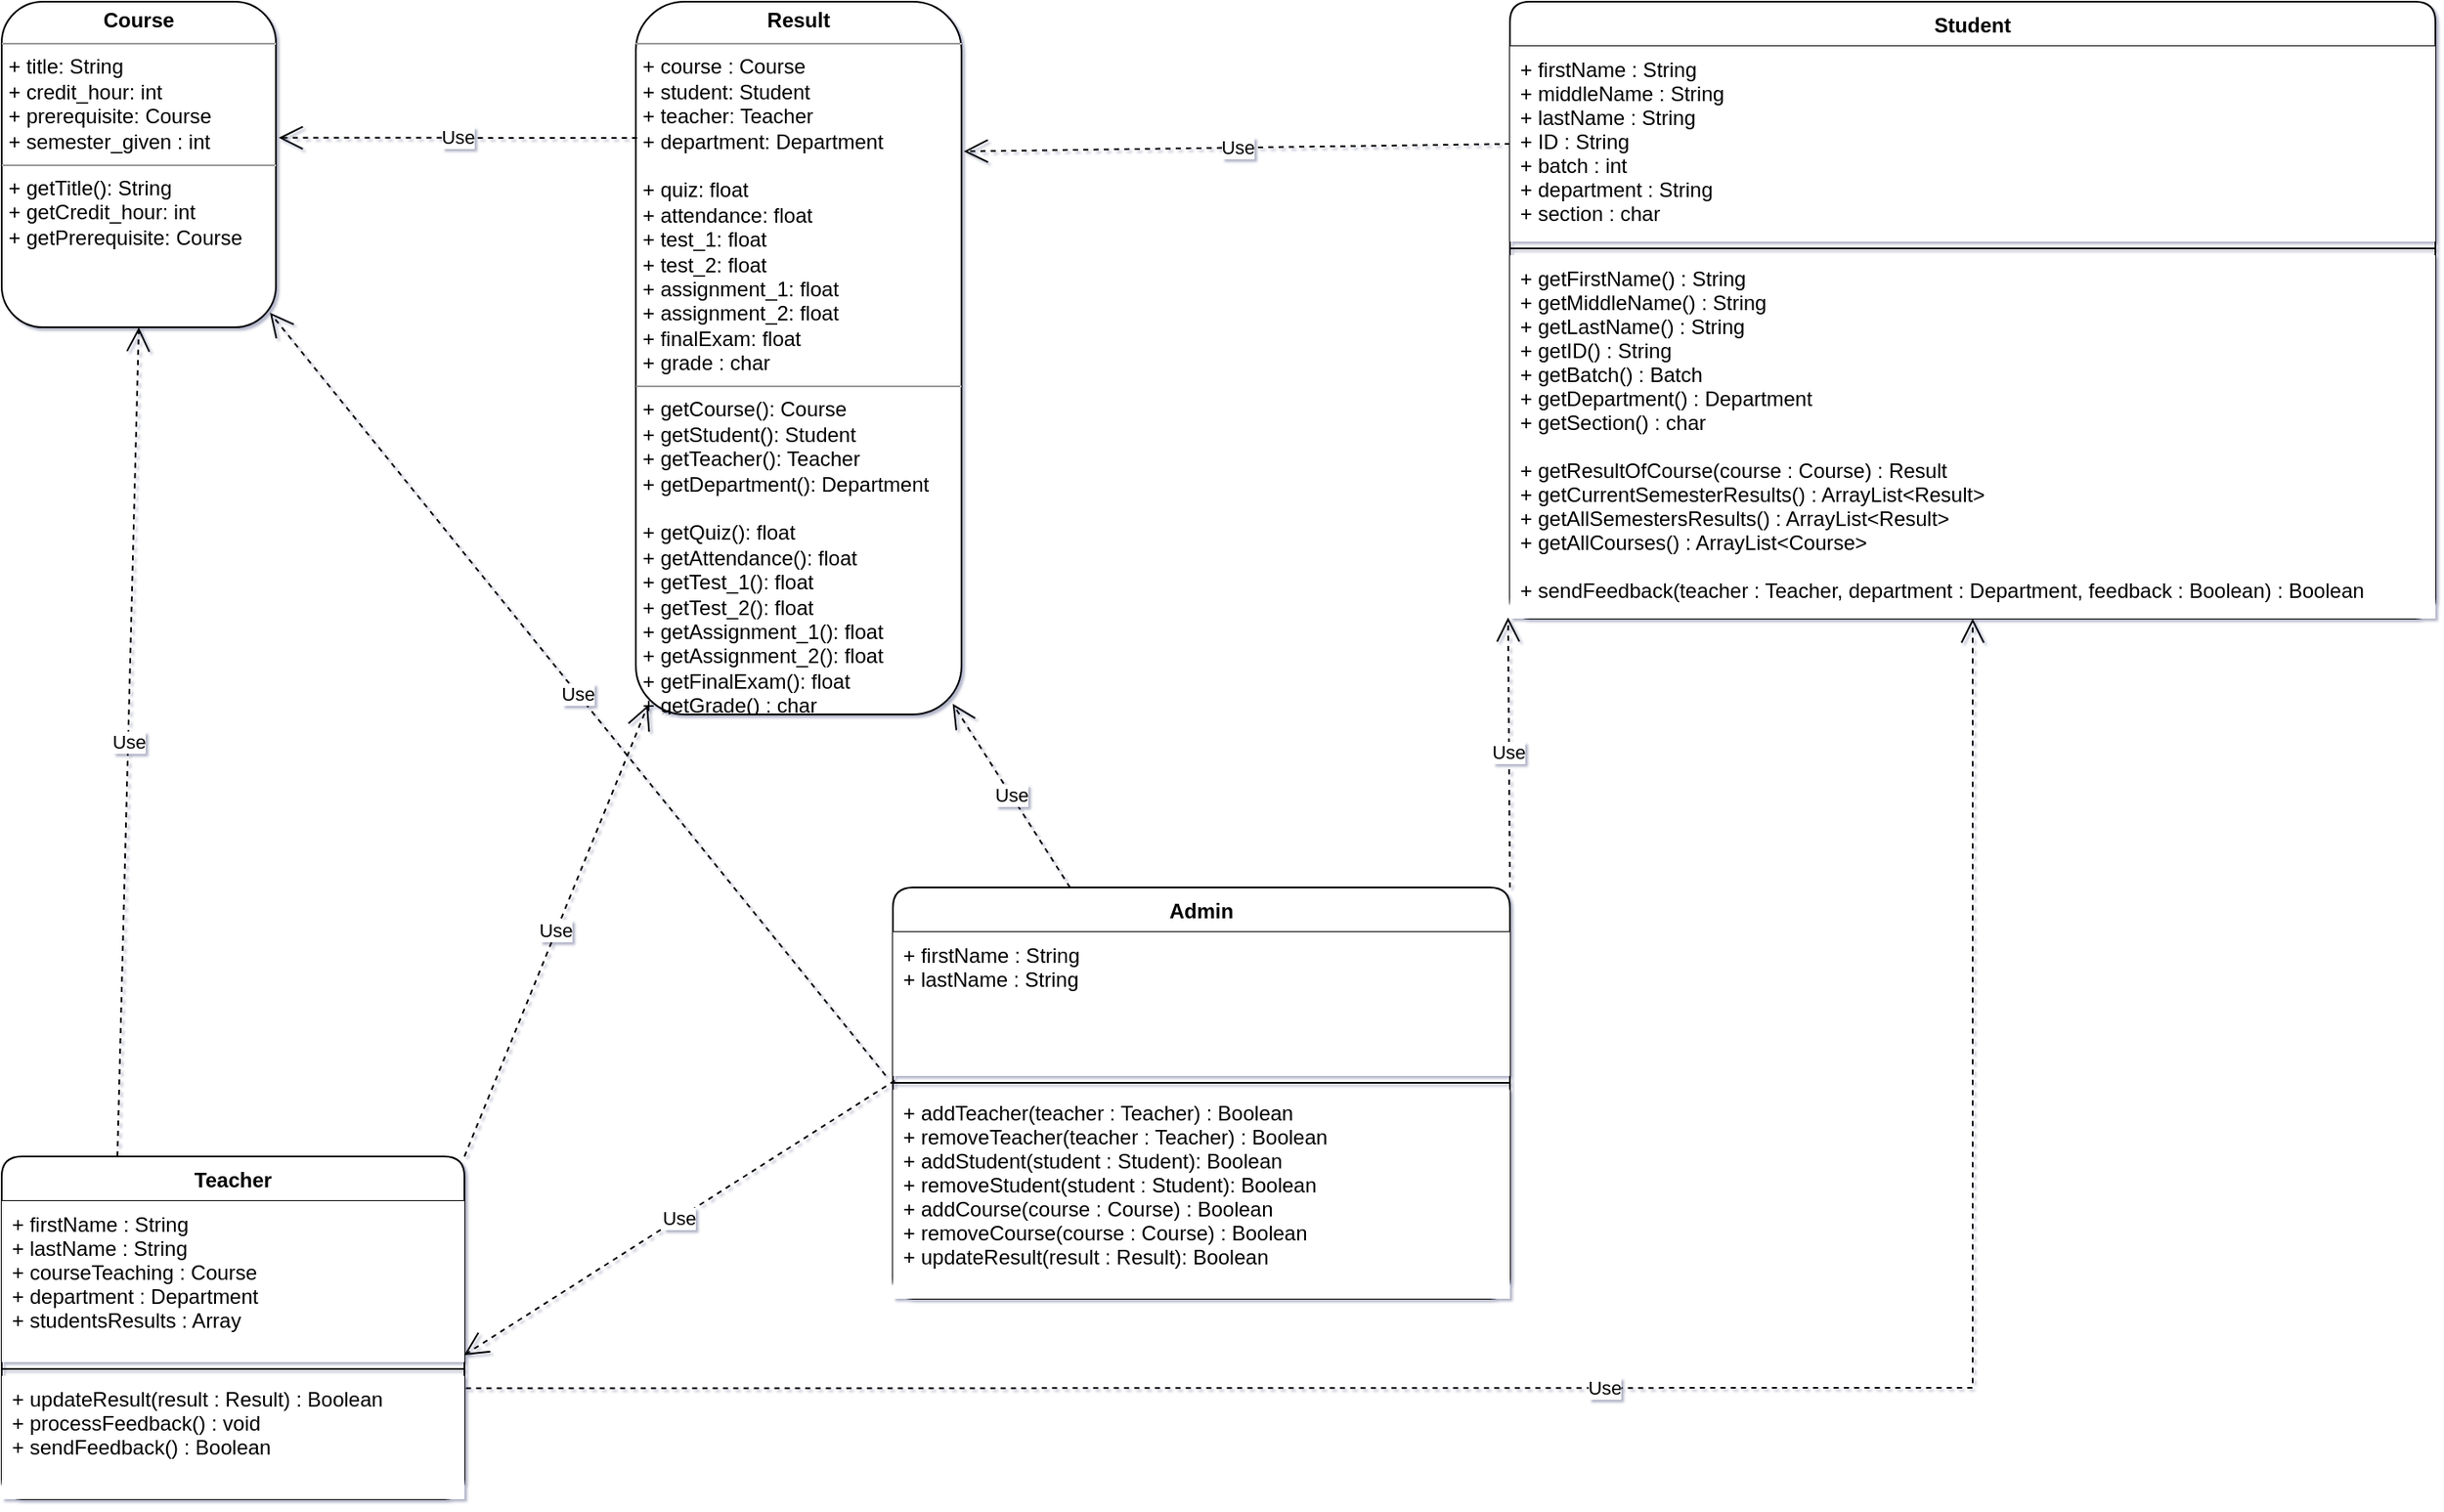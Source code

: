 <mxfile version="16.1.2" type="device"><diagram id="C5RBs43oDa-KdzZeNtuy" name="Page-1"><mxGraphModel dx="1579" dy="876" grid="1" gridSize="10" guides="1" tooltips="1" connect="1" arrows="1" fold="1" page="1" pageScale="1" pageWidth="3300" pageHeight="2339" math="0" shadow="1"><root><mxCell id="WIyWlLk6GJQsqaUBKTNV-0"/><mxCell id="WIyWlLk6GJQsqaUBKTNV-1" parent="WIyWlLk6GJQsqaUBKTNV-0"/><mxCell id="p3HKXrIb-IEyJGkQcTqr-4" value="&lt;p style=&quot;margin: 0px ; margin-top: 4px ; text-align: center&quot;&gt;&lt;b&gt;Course&lt;/b&gt;&lt;/p&gt;&lt;hr size=&quot;1&quot;&gt;&lt;p style=&quot;margin: 0px ; margin-left: 4px&quot;&gt;+ title: String&lt;/p&gt;&lt;p style=&quot;margin: 0px ; margin-left: 4px&quot;&gt;+ credit_hour: int&lt;/p&gt;&lt;p style=&quot;margin: 0px ; margin-left: 4px&quot;&gt;+ prerequisite: Course&lt;/p&gt;&lt;p style=&quot;margin: 0px ; margin-left: 4px&quot;&gt;+ semester_given : int&lt;/p&gt;&lt;hr size=&quot;1&quot;&gt;&lt;p style=&quot;margin: 0px ; margin-left: 4px&quot;&gt;+ getTitle()&lt;span&gt;: String&lt;/span&gt;&lt;/p&gt;&lt;p style=&quot;margin: 0px ; margin-left: 4px&quot;&gt;&lt;span&gt;+ getCredit_hour: int&lt;/span&gt;&lt;/p&gt;&lt;p style=&quot;margin: 0px ; margin-left: 4px&quot;&gt;&lt;span&gt;+ getPrerequisite: Course&lt;/span&gt;&lt;/p&gt;" style="verticalAlign=top;align=left;overflow=fill;fontSize=12;fontFamily=Helvetica;html=1;rounded=1;" parent="WIyWlLk6GJQsqaUBKTNV-1" vertex="1"><mxGeometry x="945" y="733" width="160" height="190" as="geometry"/></mxCell><mxCell id="p3HKXrIb-IEyJGkQcTqr-7" value="&lt;p style=&quot;margin: 0px ; margin-top: 4px ; text-align: center&quot;&gt;&lt;b&gt;Result&lt;/b&gt;&lt;/p&gt;&lt;hr size=&quot;1&quot;&gt;&lt;p style=&quot;margin: 0px ; margin-left: 4px&quot;&gt;+ course&amp;nbsp;&lt;span&gt;: Course&lt;/span&gt;&lt;/p&gt;&lt;p style=&quot;margin: 0px 0px 0px 4px&quot;&gt;+ student: Student&lt;/p&gt;&lt;p style=&quot;margin: 0px 0px 0px 4px&quot;&gt;+ teacher: Teacher&lt;/p&gt;&lt;p style=&quot;margin: 0px 0px 0px 4px&quot;&gt;+ department: Department&lt;/p&gt;&lt;p style=&quot;margin: 0px 0px 0px 4px&quot;&gt;&lt;br&gt;&lt;/p&gt;&lt;p style=&quot;margin: 0px ; margin-left: 4px&quot;&gt;&lt;span&gt;+ quiz: float&lt;/span&gt;&lt;/p&gt;&lt;p style=&quot;margin: 0px ; margin-left: 4px&quot;&gt;&lt;span&gt;+ attendance: float&lt;/span&gt;&lt;/p&gt;&lt;p style=&quot;margin: 0px ; margin-left: 4px&quot;&gt;+ test_1: float&lt;/p&gt;&lt;p style=&quot;margin: 0px ; margin-left: 4px&quot;&gt;+ test_2: float&lt;/p&gt;&lt;p style=&quot;margin: 0px ; margin-left: 4px&quot;&gt;+ assignment_1: float&lt;/p&gt;&lt;p style=&quot;margin: 0px ; margin-left: 4px&quot;&gt;+ assignment_2: float&lt;/p&gt;&lt;p style=&quot;margin: 0px ; margin-left: 4px&quot;&gt;+ finalExam: float&lt;/p&gt;&lt;p style=&quot;margin: 0px ; margin-left: 4px&quot;&gt;+ grade : char&lt;/p&gt;&lt;hr size=&quot;1&quot;&gt;&lt;p style=&quot;margin: 0px ; margin-left: 4px&quot;&gt;+ getCourse(): Course&lt;/p&gt;&lt;p style=&quot;margin: 0px ; margin-left: 4px&quot;&gt;+ getStudent(): Student&lt;/p&gt;&lt;p style=&quot;margin: 0px ; margin-left: 4px&quot;&gt;+ getTeacher(): Teacher&lt;/p&gt;&lt;p style=&quot;margin: 0px ; margin-left: 4px&quot;&gt;+ getDepartment(): Department&lt;/p&gt;&lt;p style=&quot;margin: 0px ; margin-left: 4px&quot;&gt;&lt;br&gt;&lt;/p&gt;&lt;p style=&quot;margin: 0px 0px 0px 4px&quot;&gt;+ getQuiz(): float&lt;/p&gt;&lt;p style=&quot;margin: 0px 0px 0px 4px&quot;&gt;+ getAttendance(): float&lt;/p&gt;&lt;p style=&quot;margin: 0px 0px 0px 4px&quot;&gt;+ getTest_1(): float&lt;/p&gt;&lt;p style=&quot;margin: 0px 0px 0px 4px&quot;&gt;+ getTest_2(): float&lt;/p&gt;&lt;p style=&quot;margin: 0px 0px 0px 4px&quot;&gt;+ getAssignment_1(): float&lt;/p&gt;&lt;p style=&quot;margin: 0px 0px 0px 4px&quot;&gt;+ getAssignment_2(): float&lt;/p&gt;&lt;p style=&quot;margin: 0px 0px 0px 4px&quot;&gt;+ getFinalExam(): float&lt;/p&gt;&lt;p style=&quot;margin: 0px 0px 0px 4px&quot;&gt;+ getGrade() : char&lt;/p&gt;&lt;div&gt;&lt;br&gt;&lt;/div&gt;" style="verticalAlign=top;align=left;overflow=fill;fontSize=12;fontFamily=Helvetica;html=1;rounded=1;" parent="WIyWlLk6GJQsqaUBKTNV-1" vertex="1"><mxGeometry x="1315" y="733" width="190" height="416" as="geometry"/></mxCell><mxCell id="p3HKXrIb-IEyJGkQcTqr-14" value="Student" style="swimlane;fontStyle=1;align=center;verticalAlign=top;childLayout=stackLayout;horizontal=1;startSize=26;horizontalStack=0;resizeParent=1;resizeParentMax=0;resizeLast=0;collapsible=1;marginBottom=0;rounded=1;" parent="WIyWlLk6GJQsqaUBKTNV-1" vertex="1"><mxGeometry x="1825" y="733" width="540" height="360" as="geometry"><mxRectangle x="600" y="84" width="80" height="26" as="alternateBounds"/></mxGeometry></mxCell><mxCell id="p3HKXrIb-IEyJGkQcTqr-15" value="+ firstName : String&#10;+ middleName : String&#10;+ lastName : String&#10;+ ID : String&#10;+ batch : int&#10;+ department : String&#10;+ section : char&#10;" style="text;align=left;verticalAlign=top;spacingLeft=4;spacingRight=4;overflow=hidden;rotatable=0;points=[[0,0.5],[1,0.5]];portConstraint=eastwest;fillColor=default;" parent="p3HKXrIb-IEyJGkQcTqr-14" vertex="1"><mxGeometry y="26" width="540" height="114" as="geometry"/></mxCell><mxCell id="p3HKXrIb-IEyJGkQcTqr-16" value="" style="line;strokeWidth=1;fillColor=none;align=left;verticalAlign=middle;spacingTop=-1;spacingLeft=3;spacingRight=3;rotatable=0;labelPosition=right;points=[];portConstraint=eastwest;" parent="p3HKXrIb-IEyJGkQcTqr-14" vertex="1"><mxGeometry y="140" width="540" height="8" as="geometry"/></mxCell><mxCell id="p3HKXrIb-IEyJGkQcTqr-17" value="+ getFirstName() : String&#10;+ getMiddleName() : String&#10;+ getLastName() : String&#10;+ getID() : String&#10;+ getBatch() : Batch&#10;+ getDepartment() : Department&#10;+ getSection() : char&#10;&#10;+ getResultOfCourse(course : Course) : Result&#10;+ getCurrentSemesterResults() : ArrayList&lt;Result&gt;&#10;+ getAllSemestersResults() : ArrayList&lt;Result&gt;&#10;+ getAllCourses() : ArrayList&lt;Course&gt;&#10;&#10;+ sendFeedback(teacher : Teacher, department : Department, feedback : Boolean) : Boolean" style="text;strokeColor=none;fillColor=default;align=left;verticalAlign=top;spacingLeft=4;spacingRight=4;overflow=hidden;rotatable=0;points=[[0,0.5],[1,0.5]];portConstraint=eastwest;" parent="p3HKXrIb-IEyJGkQcTqr-14" vertex="1"><mxGeometry y="148" width="540" height="212" as="geometry"/></mxCell><mxCell id="p3HKXrIb-IEyJGkQcTqr-20" value="Teacher" style="swimlane;fontStyle=1;align=center;verticalAlign=top;childLayout=stackLayout;horizontal=1;startSize=26;horizontalStack=0;resizeParent=1;resizeParentMax=0;resizeLast=0;collapsible=1;marginBottom=0;rounded=1;" parent="WIyWlLk6GJQsqaUBKTNV-1" vertex="1"><mxGeometry x="945" y="1407" width="270" height="200" as="geometry"/></mxCell><object label="+ firstName : String&#10;+ lastName : String&#10;+ courseTeaching : Course&#10;+ department : Department&#10;+ studentsResults : Array" x="asdfasdf" id="p3HKXrIb-IEyJGkQcTqr-21"><mxCell style="text;strokeColor=none;fillColor=default;align=left;verticalAlign=top;spacingLeft=4;spacingRight=4;overflow=hidden;rotatable=0;points=[[0,0.5],[1,0.5]];portConstraint=eastwest;gradientColor=none;" parent="p3HKXrIb-IEyJGkQcTqr-20" vertex="1"><mxGeometry y="26" width="270" height="94" as="geometry"/></mxCell></object><mxCell id="p3HKXrIb-IEyJGkQcTqr-22" value="" style="line;strokeWidth=1;fillColor=none;align=left;verticalAlign=middle;spacingTop=-1;spacingLeft=3;spacingRight=3;rotatable=0;labelPosition=right;points=[];portConstraint=eastwest;" parent="p3HKXrIb-IEyJGkQcTqr-20" vertex="1"><mxGeometry y="120" width="270" height="8" as="geometry"/></mxCell><mxCell id="p3HKXrIb-IEyJGkQcTqr-23" value="+ updateResult(result : Result) : Boolean&#10;+ processFeedback() : void&#10;+ sendFeedback() : Boolean" style="text;strokeColor=none;fillColor=default;align=left;verticalAlign=top;spacingLeft=4;spacingRight=4;overflow=hidden;rotatable=0;points=[[0,0.5],[1,0.5]];portConstraint=eastwest;gradientColor=none;" parent="p3HKXrIb-IEyJGkQcTqr-20" vertex="1"><mxGeometry y="128" width="270" height="72" as="geometry"/></mxCell><mxCell id="p3HKXrIb-IEyJGkQcTqr-28" value="Admin" style="swimlane;fontStyle=1;align=center;verticalAlign=top;childLayout=stackLayout;horizontal=1;startSize=26;horizontalStack=0;resizeParent=1;resizeParentMax=0;resizeLast=0;collapsible=1;marginBottom=0;rounded=1;" parent="WIyWlLk6GJQsqaUBKTNV-1" vertex="1"><mxGeometry x="1465" y="1250" width="360" height="240" as="geometry"/></mxCell><mxCell id="p3HKXrIb-IEyJGkQcTqr-29" value="+ firstName : String&#10;+ lastName : String&#10;" style="text;strokeColor=none;fillColor=default;align=left;verticalAlign=top;spacingLeft=4;spacingRight=4;overflow=hidden;rotatable=0;points=[[0,0.5],[1,0.5]];portConstraint=eastwest;" parent="p3HKXrIb-IEyJGkQcTqr-28" vertex="1"><mxGeometry y="26" width="360" height="84" as="geometry"/></mxCell><mxCell id="p3HKXrIb-IEyJGkQcTqr-30" value="" style="line;strokeWidth=1;fillColor=none;align=left;verticalAlign=middle;spacingTop=-1;spacingLeft=3;spacingRight=3;rotatable=0;labelPosition=right;points=[];portConstraint=eastwest;" parent="p3HKXrIb-IEyJGkQcTqr-28" vertex="1"><mxGeometry y="110" width="360" height="8" as="geometry"/></mxCell><mxCell id="p3HKXrIb-IEyJGkQcTqr-31" value="+ addTeacher(teacher : Teacher) : Boolean&#10;+ removeTeacher(teacher : Teacher) : Boolean&#10;+ addStudent(student : Student): Boolean&#10;+ removeStudent(student : Student): Boolean&#10;+ addCourse(course : Course) : Boolean&#10;+ removeCourse(course : Course) : Boolean&#10;+ updateResult(result : Result): Boolean" style="text;strokeColor=none;fillColor=default;align=left;verticalAlign=top;spacingLeft=4;spacingRight=4;overflow=hidden;rotatable=0;points=[[0,0.5],[1,0.5]];portConstraint=eastwest;" parent="p3HKXrIb-IEyJGkQcTqr-28" vertex="1"><mxGeometry y="118" width="360" height="122" as="geometry"/></mxCell><mxCell id="f1mu4y3TXK9LOhiN1ipM-0" value="Use" style="endArrow=open;endSize=12;dashed=1;html=1;exitX=0;exitY=0.5;exitDx=0;exitDy=0;entryX=1.007;entryY=0.21;entryDx=0;entryDy=0;entryPerimeter=0;" parent="WIyWlLk6GJQsqaUBKTNV-1" source="p3HKXrIb-IEyJGkQcTqr-15" target="p3HKXrIb-IEyJGkQcTqr-7" edge="1"><mxGeometry width="160" relative="1" as="geometry"><mxPoint x="1595" y="877" as="sourcePoint"/><mxPoint x="1755" y="877" as="targetPoint"/></mxGeometry></mxCell><mxCell id="f1mu4y3TXK9LOhiN1ipM-1" value="Use" style="endArrow=open;endSize=12;dashed=1;html=1;exitX=0.003;exitY=0.333;exitDx=0;exitDy=0;exitPerimeter=0;entryX=0.999;entryY=0.957;entryDx=0;entryDy=0;entryPerimeter=0;" parent="WIyWlLk6GJQsqaUBKTNV-1" source="p3HKXrIb-IEyJGkQcTqr-30" target="p3HKXrIb-IEyJGkQcTqr-21" edge="1"><mxGeometry width="160" relative="1" as="geometry"><mxPoint x="1535" y="1537" as="sourcePoint"/><mxPoint x="1695" y="1537" as="targetPoint"/></mxGeometry></mxCell><mxCell id="f1mu4y3TXK9LOhiN1ipM-4" value="Use" style="endArrow=open;endSize=12;dashed=1;html=1;entryX=0.973;entryY=0.985;entryDx=0;entryDy=0;entryPerimeter=0;" parent="WIyWlLk6GJQsqaUBKTNV-1" source="p3HKXrIb-IEyJGkQcTqr-28" target="p3HKXrIb-IEyJGkQcTqr-7" edge="1"><mxGeometry width="160" relative="1" as="geometry"><mxPoint x="1345" y="1267" as="sourcePoint"/><mxPoint x="1505" y="1267" as="targetPoint"/></mxGeometry></mxCell><mxCell id="f1mu4y3TXK9LOhiN1ipM-2" value="Use" style="endArrow=open;endSize=12;dashed=1;html=1;exitX=1;exitY=0;exitDx=0;exitDy=0;entryX=-0.002;entryY=0.997;entryDx=0;entryDy=0;entryPerimeter=0;rounded=0;jumpStyle=none;" parent="WIyWlLk6GJQsqaUBKTNV-1" source="p3HKXrIb-IEyJGkQcTqr-28" target="p3HKXrIb-IEyJGkQcTqr-17" edge="1"><mxGeometry width="160" relative="1" as="geometry"><mxPoint x="1535" y="1447" as="sourcePoint"/><mxPoint x="1695" y="1447" as="targetPoint"/></mxGeometry></mxCell><mxCell id="f1mu4y3TXK9LOhiN1ipM-5" value="Use" style="endArrow=open;endSize=12;dashed=1;html=1;exitX=0.004;exitY=0.191;exitDx=0;exitDy=0;exitPerimeter=0;entryX=1.01;entryY=0.418;entryDx=0;entryDy=0;entryPerimeter=0;" parent="WIyWlLk6GJQsqaUBKTNV-1" source="p3HKXrIb-IEyJGkQcTqr-7" target="p3HKXrIb-IEyJGkQcTqr-4" edge="1"><mxGeometry width="160" relative="1" as="geometry"><mxPoint x="1165" y="677" as="sourcePoint"/><mxPoint x="1095" y="807" as="targetPoint"/></mxGeometry></mxCell><mxCell id="f1mu4y3TXK9LOhiN1ipM-6" value="Use" style="endArrow=open;endSize=12;dashed=1;html=1;exitX=1.003;exitY=0.101;exitDx=0;exitDy=0;exitPerimeter=0;edgeStyle=orthogonalEdgeStyle;rounded=0;" parent="WIyWlLk6GJQsqaUBKTNV-1" source="p3HKXrIb-IEyJGkQcTqr-23" target="p3HKXrIb-IEyJGkQcTqr-17" edge="1"><mxGeometry width="160" relative="1" as="geometry"><mxPoint x="1705" y="1337" as="sourcePoint"/><mxPoint x="1865" y="1337" as="targetPoint"/><Array as="points"><mxPoint x="1225" y="1542"/><mxPoint x="2095" y="1542"/></Array></mxGeometry></mxCell><mxCell id="f1mu4y3TXK9LOhiN1ipM-7" value="Use" style="endArrow=open;endSize=12;dashed=1;html=1;exitX=0.25;exitY=0;exitDx=0;exitDy=0;entryX=0.5;entryY=1;entryDx=0;entryDy=0;" parent="WIyWlLk6GJQsqaUBKTNV-1" source="p3HKXrIb-IEyJGkQcTqr-20" target="p3HKXrIb-IEyJGkQcTqr-4" edge="1"><mxGeometry width="160" relative="1" as="geometry"><mxPoint x="1255" y="1237" as="sourcePoint"/><mxPoint x="1415" y="1237" as="targetPoint"/></mxGeometry></mxCell><mxCell id="f1mu4y3TXK9LOhiN1ipM-8" value="Use" style="endArrow=open;endSize=12;dashed=1;html=1;exitX=1;exitY=0;exitDx=0;exitDy=0;entryX=0.037;entryY=0.987;entryDx=0;entryDy=0;entryPerimeter=0;" parent="WIyWlLk6GJQsqaUBKTNV-1" source="p3HKXrIb-IEyJGkQcTqr-20" target="p3HKXrIb-IEyJGkQcTqr-7" edge="1"><mxGeometry width="160" relative="1" as="geometry"><mxPoint x="1455" y="1237" as="sourcePoint"/><mxPoint x="1305" y="1157" as="targetPoint"/></mxGeometry></mxCell><mxCell id="f1mu4y3TXK9LOhiN1ipM-10" value="Use" style="endArrow=open;endSize=12;dashed=1;html=1;entryX=0.978;entryY=0.955;entryDx=0;entryDy=0;exitX=-0.012;exitY=0.996;exitDx=0;exitDy=0;exitPerimeter=0;entryPerimeter=0;" parent="WIyWlLk6GJQsqaUBKTNV-1" source="p3HKXrIb-IEyJGkQcTqr-29" target="p3HKXrIb-IEyJGkQcTqr-4" edge="1"><mxGeometry width="160" relative="1" as="geometry"><mxPoint x="1530" y="1170" as="sourcePoint"/><mxPoint x="1690" y="1170" as="targetPoint"/></mxGeometry></mxCell></root></mxGraphModel></diagram></mxfile>
